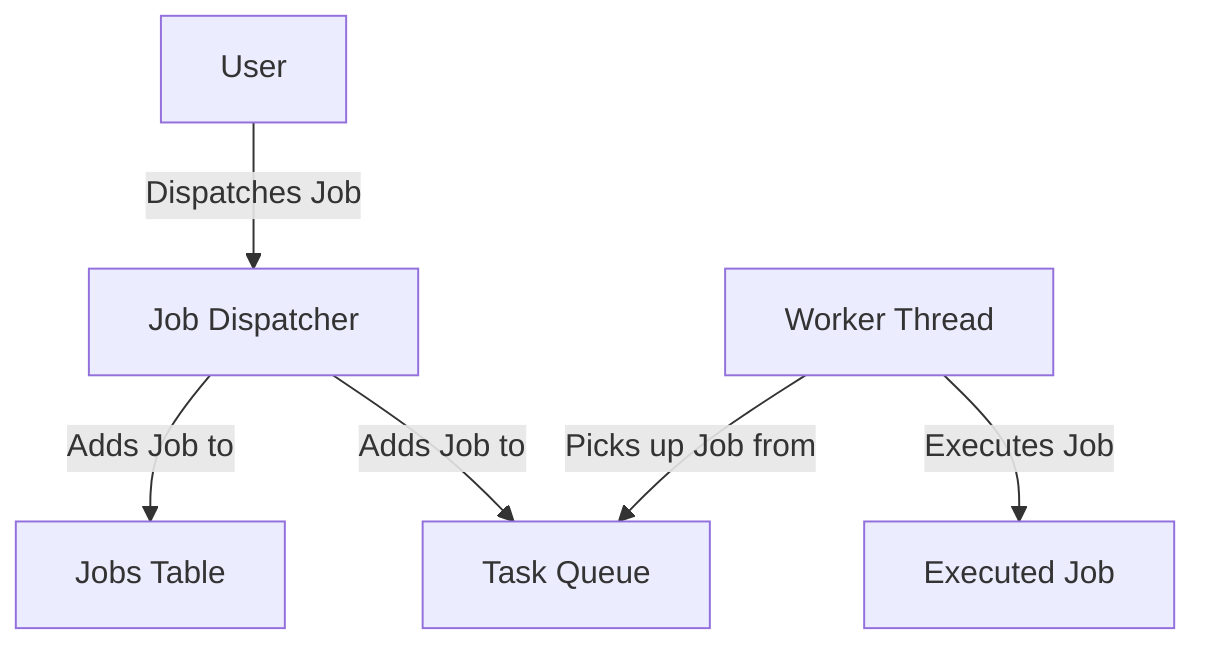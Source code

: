 graph TB
  U["User"] -- "Dispatches Job" --> DJ["Job Dispatcher"]
  DJ -- "Adds Job to" --> JT["Jobs Table"]
  DJ -- "Adds Job to" --> TQ["Task Queue"]
  WT["Worker Thread"] -- "Picks up Job from" --> TQ
  WT -- "Executes Job" --> EJ["Executed Job"]